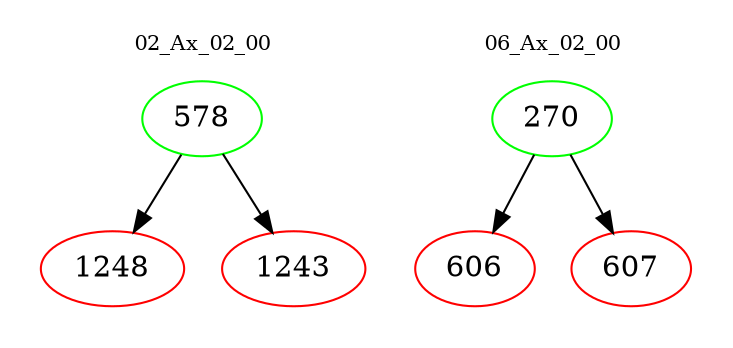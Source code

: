 digraph{
subgraph cluster_0 {
color = white
label = "02_Ax_02_00";
fontsize=10;
T0_578 [label="578", color="green"]
T0_578 -> T0_1248 [color="black"]
T0_1248 [label="1248", color="red"]
T0_578 -> T0_1243 [color="black"]
T0_1243 [label="1243", color="red"]
}
subgraph cluster_1 {
color = white
label = "06_Ax_02_00";
fontsize=10;
T1_270 [label="270", color="green"]
T1_270 -> T1_606 [color="black"]
T1_606 [label="606", color="red"]
T1_270 -> T1_607 [color="black"]
T1_607 [label="607", color="red"]
}
}
